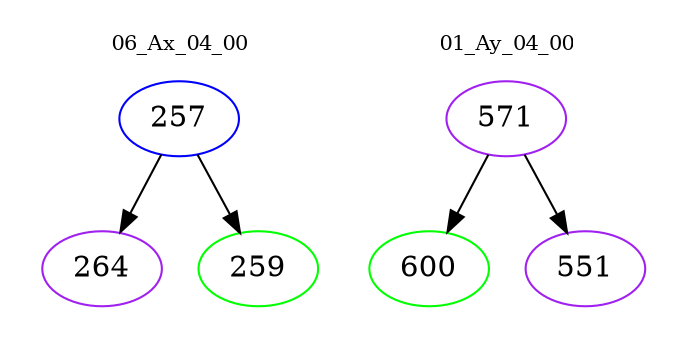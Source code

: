 digraph{
subgraph cluster_0 {
color = white
label = "06_Ax_04_00";
fontsize=10;
T0_257 [label="257", color="blue"]
T0_257 -> T0_264 [color="black"]
T0_264 [label="264", color="purple"]
T0_257 -> T0_259 [color="black"]
T0_259 [label="259", color="green"]
}
subgraph cluster_1 {
color = white
label = "01_Ay_04_00";
fontsize=10;
T1_571 [label="571", color="purple"]
T1_571 -> T1_600 [color="black"]
T1_600 [label="600", color="green"]
T1_571 -> T1_551 [color="black"]
T1_551 [label="551", color="purple"]
}
}
